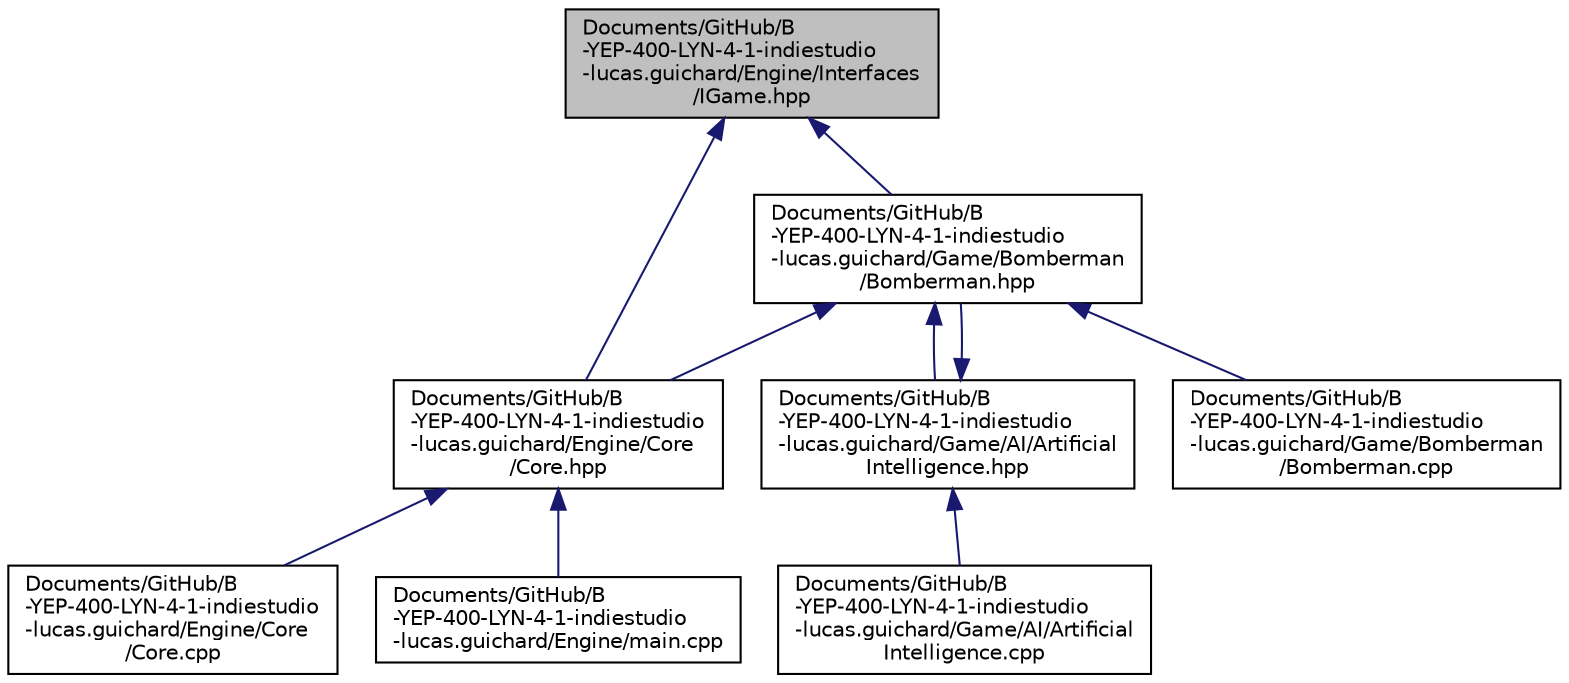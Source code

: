 digraph "Documents/GitHub/B-YEP-400-LYN-4-1-indiestudio-lucas.guichard/Engine/Interfaces/IGame.hpp"
{
 // LATEX_PDF_SIZE
  edge [fontname="Helvetica",fontsize="10",labelfontname="Helvetica",labelfontsize="10"];
  node [fontname="Helvetica",fontsize="10",shape=record];
  Node1 [label="Documents/GitHub/B\l-YEP-400-LYN-4-1-indiestudio\l-lucas.guichard/Engine/Interfaces\l/IGame.hpp",height=0.2,width=0.4,color="black", fillcolor="grey75", style="filled", fontcolor="black",tooltip=" "];
  Node1 -> Node2 [dir="back",color="midnightblue",fontsize="10",style="solid"];
  Node2 [label="Documents/GitHub/B\l-YEP-400-LYN-4-1-indiestudio\l-lucas.guichard/Engine/Core\l/Core.hpp",height=0.2,width=0.4,color="black", fillcolor="white", style="filled",URL="$_core_8hpp.html",tooltip=" "];
  Node2 -> Node3 [dir="back",color="midnightblue",fontsize="10",style="solid"];
  Node3 [label="Documents/GitHub/B\l-YEP-400-LYN-4-1-indiestudio\l-lucas.guichard/Engine/Core\l/Core.cpp",height=0.2,width=0.4,color="black", fillcolor="white", style="filled",URL="$_core_8cpp.html",tooltip=" "];
  Node2 -> Node4 [dir="back",color="midnightblue",fontsize="10",style="solid"];
  Node4 [label="Documents/GitHub/B\l-YEP-400-LYN-4-1-indiestudio\l-lucas.guichard/Engine/main.cpp",height=0.2,width=0.4,color="black", fillcolor="white", style="filled",URL="$main_8cpp.html",tooltip=" "];
  Node1 -> Node5 [dir="back",color="midnightblue",fontsize="10",style="solid"];
  Node5 [label="Documents/GitHub/B\l-YEP-400-LYN-4-1-indiestudio\l-lucas.guichard/Game/Bomberman\l/Bomberman.hpp",height=0.2,width=0.4,color="black", fillcolor="white", style="filled",URL="$_bomberman_8hpp.html",tooltip=" "];
  Node5 -> Node2 [dir="back",color="midnightblue",fontsize="10",style="solid"];
  Node5 -> Node6 [dir="back",color="midnightblue",fontsize="10",style="solid"];
  Node6 [label="Documents/GitHub/B\l-YEP-400-LYN-4-1-indiestudio\l-lucas.guichard/Game/AI/Artificial\lIntelligence.hpp",height=0.2,width=0.4,color="black", fillcolor="white", style="filled",URL="$_artificial_intelligence_8hpp.html",tooltip=" "];
  Node6 -> Node7 [dir="back",color="midnightblue",fontsize="10",style="solid"];
  Node7 [label="Documents/GitHub/B\l-YEP-400-LYN-4-1-indiestudio\l-lucas.guichard/Game/AI/Artificial\lIntelligence.cpp",height=0.2,width=0.4,color="black", fillcolor="white", style="filled",URL="$_artificial_intelligence_8cpp.html",tooltip=" "];
  Node6 -> Node5 [dir="back",color="midnightblue",fontsize="10",style="solid"];
  Node5 -> Node8 [dir="back",color="midnightblue",fontsize="10",style="solid"];
  Node8 [label="Documents/GitHub/B\l-YEP-400-LYN-4-1-indiestudio\l-lucas.guichard/Game/Bomberman\l/Bomberman.cpp",height=0.2,width=0.4,color="black", fillcolor="white", style="filled",URL="$_bomberman_8cpp.html",tooltip=" "];
}
